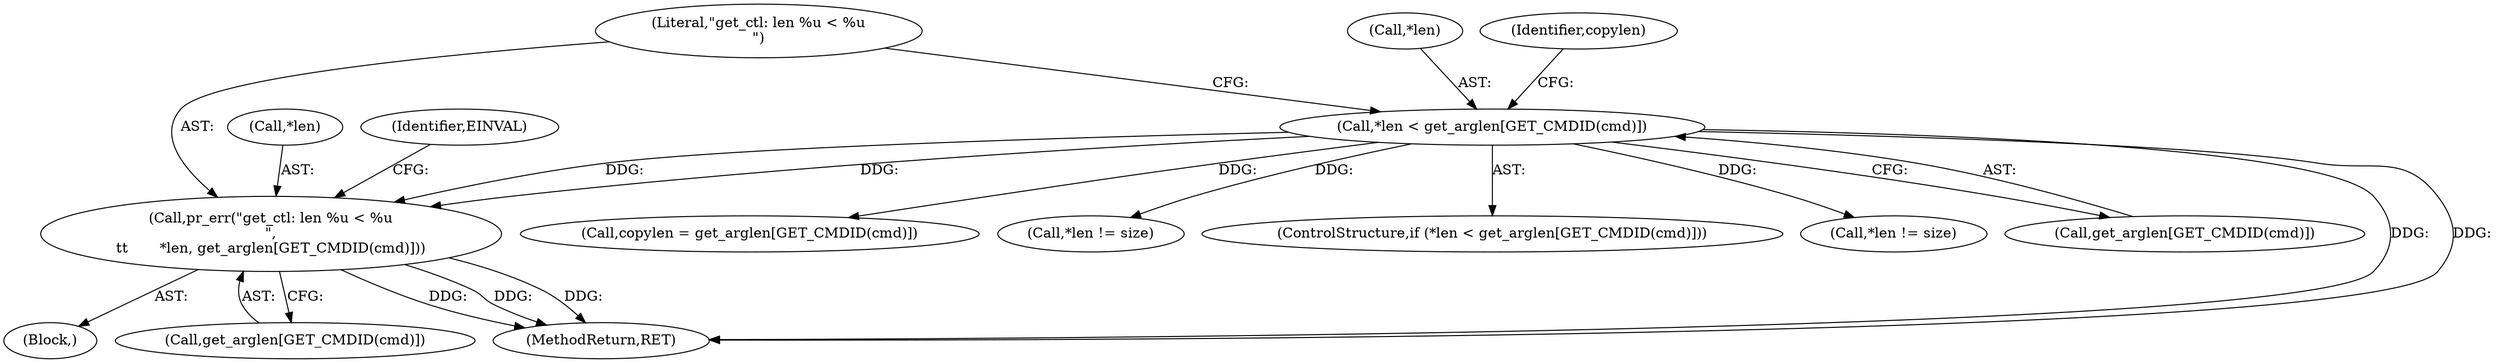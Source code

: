 digraph "0_linux_2d8a041b7bfe1097af21441cb77d6af95f4f4680@pointer" {
"1000153" [label="(Call,pr_err(\"get_ctl: len %u < %u\n\",\n\t\t       *len, get_arglen[GET_CMDID(cmd)]))"];
"1000145" [label="(Call,*len < get_arglen[GET_CMDID(cmd)])"];
"1000575" [label="(MethodReturn,RET)"];
"1000154" [label="(Literal,\"get_ctl: len %u < %u\n\")"];
"1000155" [label="(Call,*len)"];
"1000152" [label="(Block,)"];
"1000145" [label="(Call,*len < get_arglen[GET_CMDID(cmd)])"];
"1000153" [label="(Call,pr_err(\"get_ctl: len %u < %u\n\",\n\t\t       *len, get_arglen[GET_CMDID(cmd)]))"];
"1000146" [label="(Call,*len)"];
"1000165" [label="(Identifier,copylen)"];
"1000157" [label="(Call,get_arglen[GET_CMDID(cmd)])"];
"1000164" [label="(Call,copylen = get_arglen[GET_CMDID(cmd)])"];
"1000403" [label="(Call,*len != size)"];
"1000144" [label="(ControlStructure,if (*len < get_arglen[GET_CMDID(cmd)]))"];
"1000515" [label="(Call,*len != size)"];
"1000148" [label="(Call,get_arglen[GET_CMDID(cmd)])"];
"1000163" [label="(Identifier,EINVAL)"];
"1000153" -> "1000152"  [label="AST: "];
"1000153" -> "1000157"  [label="CFG: "];
"1000154" -> "1000153"  [label="AST: "];
"1000155" -> "1000153"  [label="AST: "];
"1000157" -> "1000153"  [label="AST: "];
"1000163" -> "1000153"  [label="CFG: "];
"1000153" -> "1000575"  [label="DDG: "];
"1000153" -> "1000575"  [label="DDG: "];
"1000153" -> "1000575"  [label="DDG: "];
"1000145" -> "1000153"  [label="DDG: "];
"1000145" -> "1000153"  [label="DDG: "];
"1000145" -> "1000144"  [label="AST: "];
"1000145" -> "1000148"  [label="CFG: "];
"1000146" -> "1000145"  [label="AST: "];
"1000148" -> "1000145"  [label="AST: "];
"1000154" -> "1000145"  [label="CFG: "];
"1000165" -> "1000145"  [label="CFG: "];
"1000145" -> "1000575"  [label="DDG: "];
"1000145" -> "1000575"  [label="DDG: "];
"1000145" -> "1000164"  [label="DDG: "];
"1000145" -> "1000403"  [label="DDG: "];
"1000145" -> "1000515"  [label="DDG: "];
}
